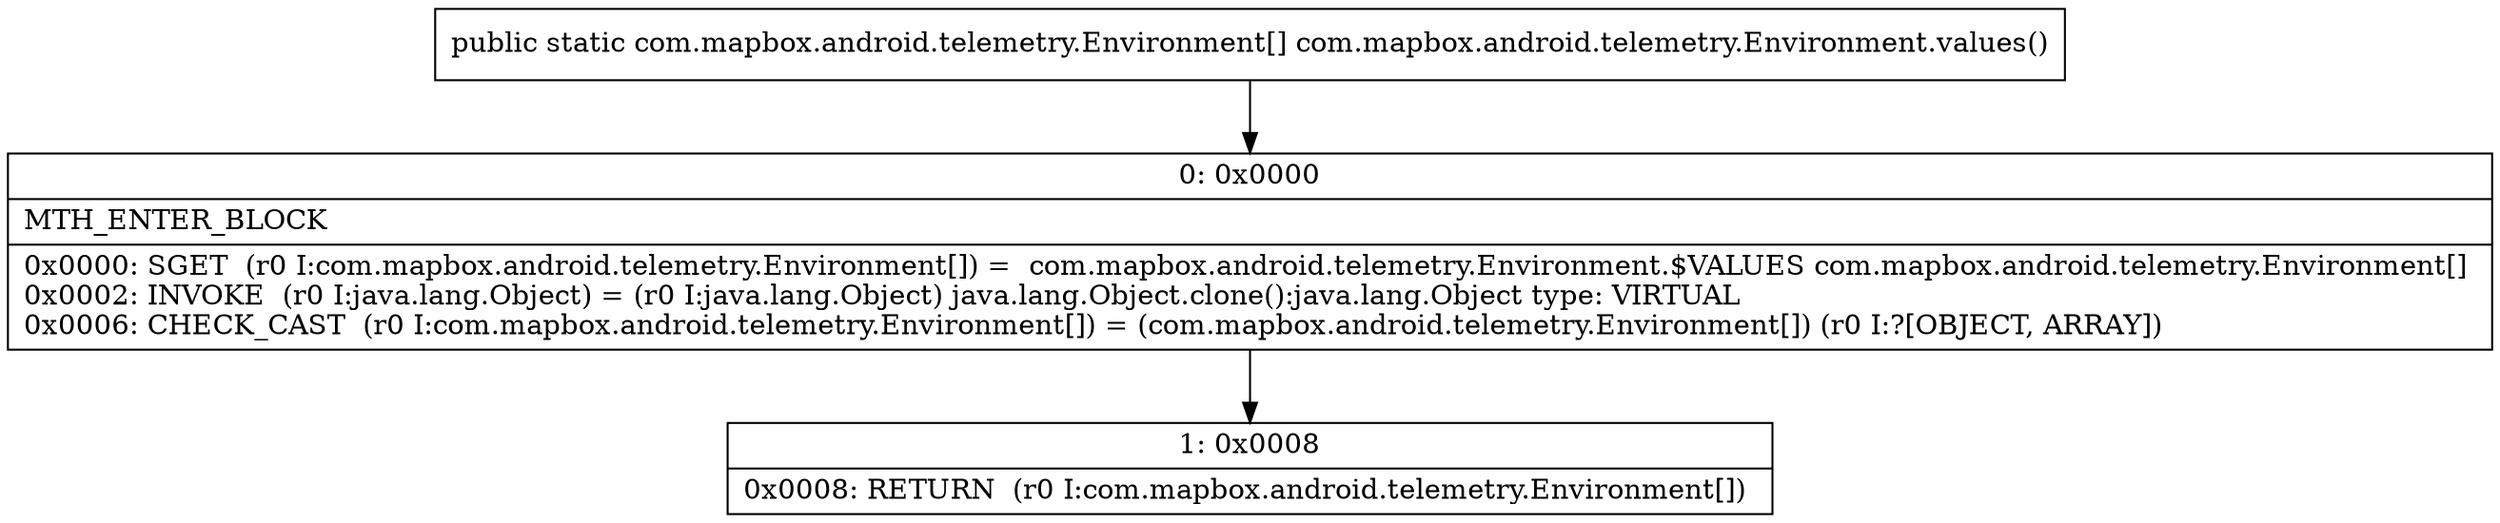 digraph "CFG forcom.mapbox.android.telemetry.Environment.values()[Lcom\/mapbox\/android\/telemetry\/Environment;" {
Node_0 [shape=record,label="{0\:\ 0x0000|MTH_ENTER_BLOCK\l|0x0000: SGET  (r0 I:com.mapbox.android.telemetry.Environment[]) =  com.mapbox.android.telemetry.Environment.$VALUES com.mapbox.android.telemetry.Environment[] \l0x0002: INVOKE  (r0 I:java.lang.Object) = (r0 I:java.lang.Object) java.lang.Object.clone():java.lang.Object type: VIRTUAL \l0x0006: CHECK_CAST  (r0 I:com.mapbox.android.telemetry.Environment[]) = (com.mapbox.android.telemetry.Environment[]) (r0 I:?[OBJECT, ARRAY]) \l}"];
Node_1 [shape=record,label="{1\:\ 0x0008|0x0008: RETURN  (r0 I:com.mapbox.android.telemetry.Environment[]) \l}"];
MethodNode[shape=record,label="{public static com.mapbox.android.telemetry.Environment[] com.mapbox.android.telemetry.Environment.values() }"];
MethodNode -> Node_0;
Node_0 -> Node_1;
}

